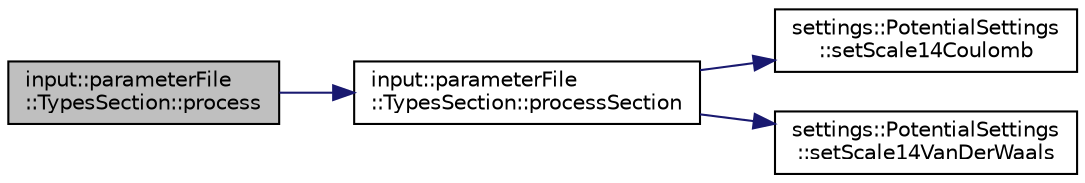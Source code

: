 digraph "input::parameterFile::TypesSection::process"
{
 // LATEX_PDF_SIZE
  edge [fontname="Helvetica",fontsize="10",labelfontname="Helvetica",labelfontsize="10"];
  node [fontname="Helvetica",fontsize="10",shape=record];
  rankdir="LR";
  Node1 [label="input::parameterFile\l::TypesSection::process",height=0.2,width=0.4,color="black", fillcolor="grey75", style="filled", fontcolor="black",tooltip="Overwrites process function of ParameterFileSection base class. It just forwards the call to processS..."];
  Node1 -> Node2 [color="midnightblue",fontsize="10",style="solid",fontname="Helvetica"];
  Node2 [label="input::parameterFile\l::TypesSection::processSection",height=0.2,width=0.4,color="black", fillcolor="white", style="filled",URL="$classinput_1_1parameterFile_1_1TypesSection.html#a09d150bda73e7619f44c2e6903a22512",tooltip="process types section and sets the scale factors for the 1-4 interactions in potentialSettings"];
  Node2 -> Node3 [color="midnightblue",fontsize="10",style="solid",fontname="Helvetica"];
  Node3 [label="settings::PotentialSettings\l::setScale14Coulomb",height=0.2,width=0.4,color="black", fillcolor="white", style="filled",URL="$classsettings_1_1PotentialSettings.html#a64e5b31d9a8b4c23dd05be6a26b2c1fc",tooltip=" "];
  Node2 -> Node4 [color="midnightblue",fontsize="10",style="solid",fontname="Helvetica"];
  Node4 [label="settings::PotentialSettings\l::setScale14VanDerWaals",height=0.2,width=0.4,color="black", fillcolor="white", style="filled",URL="$classsettings_1_1PotentialSettings.html#a154d1ade8c11682c6fedab96d2241b92",tooltip=" "];
}
